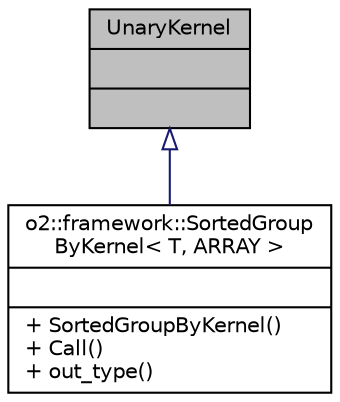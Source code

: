 digraph "UnaryKernel"
{
 // INTERACTIVE_SVG=YES
  bgcolor="transparent";
  edge [fontname="Helvetica",fontsize="10",labelfontname="Helvetica",labelfontsize="10"];
  node [fontname="Helvetica",fontsize="10",shape=record];
  Node0 [label="{UnaryKernel\n||}",height=0.2,width=0.4,color="black", fillcolor="grey75", style="filled", fontcolor="black"];
  Node0 -> Node1 [dir="back",color="midnightblue",fontsize="10",style="solid",arrowtail="onormal",fontname="Helvetica"];
  Node1 [label="{o2::framework::SortedGroup\lByKernel\< T, ARRAY \>\n||+ SortedGroupByKernel()\l+ Call()\l+ out_type()\l}",height=0.2,width=0.4,color="black",URL="$db/d8a/classo2_1_1framework_1_1SortedGroupByKernel.html",tooltip="Build ranges. "];
}
